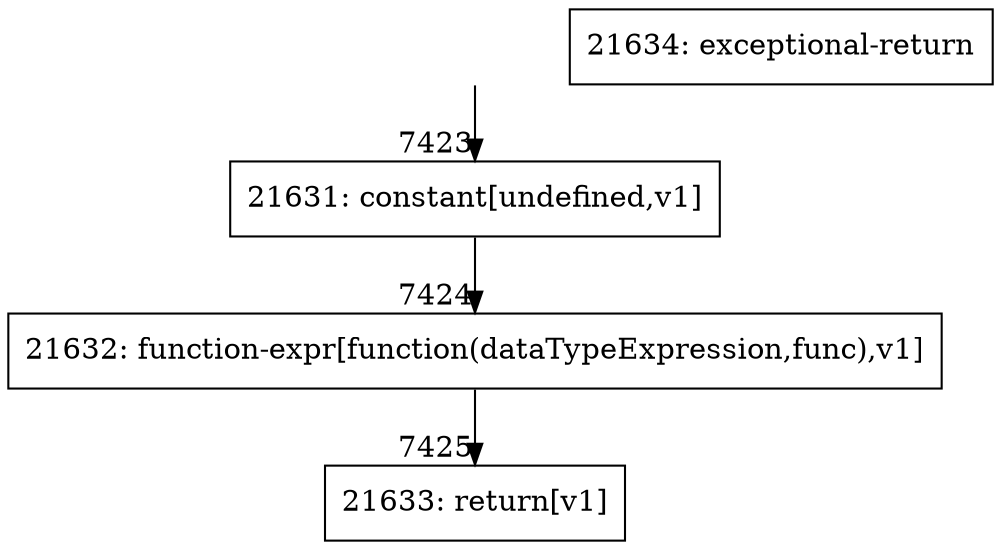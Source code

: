 digraph {
rankdir="TD"
BB_entry467[shape=none,label=""];
BB_entry467 -> BB7423 [tailport=s, headport=n, headlabel="    7423"]
BB7423 [shape=record label="{21631: constant[undefined,v1]}" ] 
BB7423 -> BB7424 [tailport=s, headport=n, headlabel="      7424"]
BB7424 [shape=record label="{21632: function-expr[function(dataTypeExpression,func),v1]}" ] 
BB7424 -> BB7425 [tailport=s, headport=n, headlabel="      7425"]
BB7425 [shape=record label="{21633: return[v1]}" ] 
BB7426 [shape=record label="{21634: exceptional-return}" ] 
}
